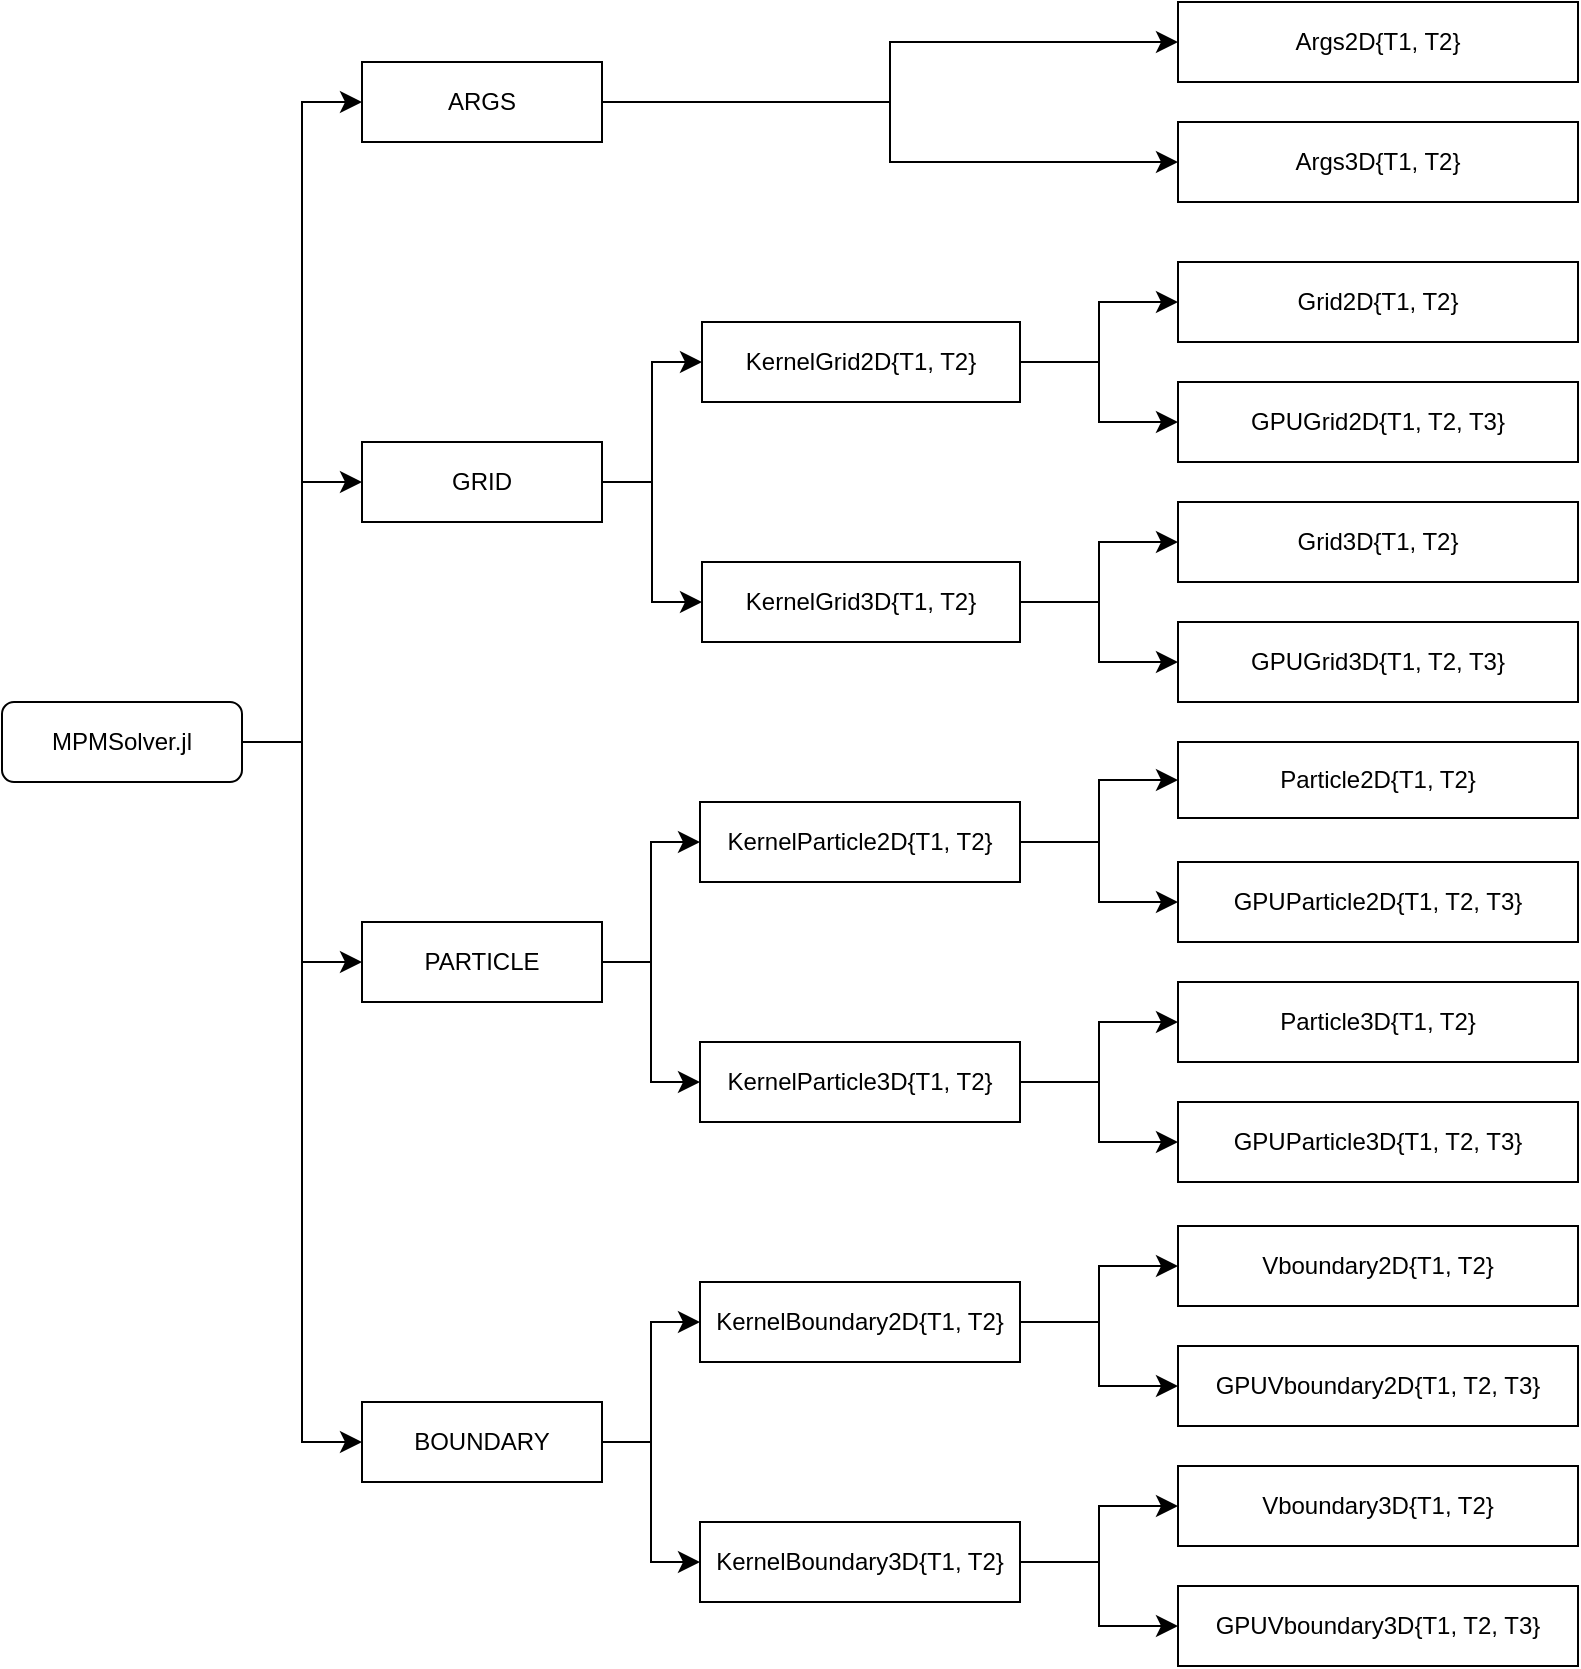 <mxfile>
    <diagram id="ewKzkrqI5QqIHSswgcGg" name="Page-1">
        <mxGraphModel dx="579" dy="1180" grid="1" gridSize="10" guides="1" tooltips="1" connect="1" arrows="1" fold="1" page="1" pageScale="1" pageWidth="850" pageHeight="1100" math="0" shadow="0">
            <root>
                <mxCell id="0"/>
                <mxCell id="1" parent="0"/>
                <mxCell id="2" value="ARGS" style="rounded=0;whiteSpace=wrap;html=1;" vertex="1" parent="1">
                    <mxGeometry x="200" y="140" width="120" height="40" as="geometry"/>
                </mxCell>
                <mxCell id="3" value="GRID" style="rounded=0;whiteSpace=wrap;html=1;" vertex="1" parent="1">
                    <mxGeometry x="200" y="330" width="120" height="40" as="geometry"/>
                </mxCell>
                <mxCell id="4" value="PARTICLE" style="rounded=0;whiteSpace=wrap;html=1;" vertex="1" parent="1">
                    <mxGeometry x="200" y="570" width="120" height="40" as="geometry"/>
                </mxCell>
                <mxCell id="5" value="BOUNDARY" style="rounded=0;whiteSpace=wrap;html=1;" vertex="1" parent="1">
                    <mxGeometry x="200" y="810" width="120" height="40" as="geometry"/>
                </mxCell>
                <mxCell id="6" value="MPMSolver.jl" style="rounded=1;whiteSpace=wrap;html=1;" vertex="1" parent="1">
                    <mxGeometry x="20" y="460" width="120" height="40" as="geometry"/>
                </mxCell>
                <mxCell id="9" value="" style="edgeStyle=elbowEdgeStyle;elbow=horizontal;endArrow=classic;html=1;curved=0;rounded=0;endSize=8;startSize=8;exitX=1;exitY=0.5;exitDx=0;exitDy=0;entryX=0;entryY=0.5;entryDx=0;entryDy=0;" edge="1" parent="1" source="6" target="2">
                    <mxGeometry width="50" height="50" relative="1" as="geometry">
                        <mxPoint x="320" y="500" as="sourcePoint"/>
                        <mxPoint x="370" y="450" as="targetPoint"/>
                    </mxGeometry>
                </mxCell>
                <mxCell id="10" value="" style="edgeStyle=elbowEdgeStyle;elbow=horizontal;endArrow=classic;html=1;curved=0;rounded=0;endSize=8;startSize=8;exitX=1;exitY=0.5;exitDx=0;exitDy=0;" edge="1" parent="1" source="6" target="3">
                    <mxGeometry width="50" height="50" relative="1" as="geometry">
                        <mxPoint x="150" y="300" as="sourcePoint"/>
                        <mxPoint x="210" y="180" as="targetPoint"/>
                    </mxGeometry>
                </mxCell>
                <mxCell id="11" value="" style="edgeStyle=elbowEdgeStyle;elbow=horizontal;endArrow=classic;html=1;curved=0;rounded=0;endSize=8;startSize=8;exitX=1;exitY=0.5;exitDx=0;exitDy=0;entryX=0;entryY=0.5;entryDx=0;entryDy=0;" edge="1" parent="1" source="6" target="4">
                    <mxGeometry width="50" height="50" relative="1" as="geometry">
                        <mxPoint x="160" y="310" as="sourcePoint"/>
                        <mxPoint x="220" y="190" as="targetPoint"/>
                    </mxGeometry>
                </mxCell>
                <mxCell id="12" value="" style="edgeStyle=elbowEdgeStyle;elbow=horizontal;endArrow=classic;html=1;curved=0;rounded=0;endSize=8;startSize=8;exitX=1;exitY=0.5;exitDx=0;exitDy=0;entryX=0;entryY=0.5;entryDx=0;entryDy=0;" edge="1" parent="1" source="6" target="5">
                    <mxGeometry width="50" height="50" relative="1" as="geometry">
                        <mxPoint x="170" y="320" as="sourcePoint"/>
                        <mxPoint x="230" y="200" as="targetPoint"/>
                    </mxGeometry>
                </mxCell>
                <mxCell id="13" value="Args2D{T1, T2}" style="rounded=0;whiteSpace=wrap;html=1;" vertex="1" parent="1">
                    <mxGeometry x="608" y="110" width="200" height="40" as="geometry"/>
                </mxCell>
                <mxCell id="14" value="Args3D{T1, T2}" style="rounded=0;whiteSpace=wrap;html=1;" vertex="1" parent="1">
                    <mxGeometry x="608" y="170" width="200" height="40" as="geometry"/>
                </mxCell>
                <mxCell id="18" value="Grid2D{T1, T2}" style="rounded=0;whiteSpace=wrap;html=1;" vertex="1" parent="1">
                    <mxGeometry x="608" y="240" width="200" height="40" as="geometry"/>
                </mxCell>
                <mxCell id="19" value="GPUParticle2D{T1, T2, T3}" style="rounded=0;whiteSpace=wrap;html=1;" vertex="1" parent="1">
                    <mxGeometry x="608" y="540" width="200" height="40" as="geometry"/>
                </mxCell>
                <mxCell id="20" value="Grid3D{T1, T2}" style="rounded=0;whiteSpace=wrap;html=1;" vertex="1" parent="1">
                    <mxGeometry x="608" y="360" width="200" height="40" as="geometry"/>
                </mxCell>
                <mxCell id="21" value="GPUGrid2D{T1, T2, T3}" style="rounded=0;whiteSpace=wrap;html=1;" vertex="1" parent="1">
                    <mxGeometry x="608" y="300" width="200" height="40" as="geometry"/>
                </mxCell>
                <mxCell id="28" value="GPUGrid3D{T1, T2, T3}" style="rounded=0;whiteSpace=wrap;html=1;" vertex="1" parent="1">
                    <mxGeometry x="608" y="420" width="200" height="40" as="geometry"/>
                </mxCell>
                <mxCell id="29" value="Particle3D{T1, T2}" style="rounded=0;whiteSpace=wrap;html=1;" vertex="1" parent="1">
                    <mxGeometry x="608" y="600" width="200" height="40" as="geometry"/>
                </mxCell>
                <mxCell id="30" value="Particle2D{T1, T2}" style="rounded=0;whiteSpace=wrap;html=1;" vertex="1" parent="1">
                    <mxGeometry x="608" y="480" width="200" height="38" as="geometry"/>
                </mxCell>
                <mxCell id="31" value="GPUParticle3D{T1, T2, T3}" style="rounded=0;whiteSpace=wrap;html=1;" vertex="1" parent="1">
                    <mxGeometry x="608" y="660" width="200" height="40" as="geometry"/>
                </mxCell>
                <mxCell id="37" value="Vboundary2D{T1, T2}" style="rounded=0;whiteSpace=wrap;html=1;" vertex="1" parent="1">
                    <mxGeometry x="608" y="722" width="200" height="40" as="geometry"/>
                </mxCell>
                <mxCell id="38" value="GPUVboundary2D{T1, T2, T3}" style="rounded=0;whiteSpace=wrap;html=1;" vertex="1" parent="1">
                    <mxGeometry x="608" y="782" width="200" height="40" as="geometry"/>
                </mxCell>
                <mxCell id="39" value="Vboundary3D{T1, T2}" style="rounded=0;whiteSpace=wrap;html=1;" vertex="1" parent="1">
                    <mxGeometry x="608" y="842" width="200" height="40" as="geometry"/>
                </mxCell>
                <mxCell id="40" value="GPUVboundary3D{T1, T2, T3}" style="rounded=0;whiteSpace=wrap;html=1;" vertex="1" parent="1">
                    <mxGeometry x="608" y="902" width="200" height="40" as="geometry"/>
                </mxCell>
                <mxCell id="78" value="KernelGrid3D{T1, T2}" style="rounded=0;whiteSpace=wrap;html=1;" vertex="1" parent="1">
                    <mxGeometry x="370" y="390" width="159" height="40" as="geometry"/>
                </mxCell>
                <mxCell id="80" value="" style="edgeStyle=elbowEdgeStyle;elbow=horizontal;endArrow=classic;html=1;curved=0;rounded=0;endSize=8;startSize=8;exitX=1;exitY=0.5;exitDx=0;exitDy=0;entryX=0;entryY=0.5;entryDx=0;entryDy=0;" edge="1" parent="1" source="94" target="18">
                    <mxGeometry width="50" height="50" relative="1" as="geometry">
                        <mxPoint x="490" y="270" as="sourcePoint"/>
                        <mxPoint x="590" y="330" as="targetPoint"/>
                    </mxGeometry>
                </mxCell>
                <mxCell id="86" value="" style="edgeStyle=elbowEdgeStyle;elbow=horizontal;endArrow=classic;html=1;curved=0;rounded=0;endSize=8;startSize=8;exitX=1;exitY=0.5;exitDx=0;exitDy=0;entryX=0;entryY=0.5;entryDx=0;entryDy=0;" edge="1" parent="1" source="2" target="13">
                    <mxGeometry width="50" height="50" relative="1" as="geometry">
                        <mxPoint x="330" y="220" as="sourcePoint"/>
                        <mxPoint x="380" y="170" as="targetPoint"/>
                    </mxGeometry>
                </mxCell>
                <mxCell id="88" value="" style="edgeStyle=elbowEdgeStyle;elbow=horizontal;endArrow=classic;html=1;curved=0;rounded=0;endSize=8;startSize=8;exitX=1;exitY=0.5;exitDx=0;exitDy=0;entryX=0;entryY=0.5;entryDx=0;entryDy=0;" edge="1" parent="1" source="2" target="14">
                    <mxGeometry width="50" height="50" relative="1" as="geometry">
                        <mxPoint x="330" y="180" as="sourcePoint"/>
                        <mxPoint x="550" y="155" as="targetPoint"/>
                    </mxGeometry>
                </mxCell>
                <mxCell id="90" value="" style="edgeStyle=elbowEdgeStyle;elbow=horizontal;endArrow=classic;html=1;curved=0;rounded=0;endSize=8;startSize=8;exitX=1;exitY=0.5;exitDx=0;exitDy=0;entryX=0;entryY=0.5;entryDx=0;entryDy=0;" edge="1" parent="1" source="3" target="94">
                    <mxGeometry width="50" height="50" relative="1" as="geometry">
                        <mxPoint x="429" y="460" as="sourcePoint"/>
                        <mxPoint x="370" y="270" as="targetPoint"/>
                    </mxGeometry>
                </mxCell>
                <mxCell id="91" value="" style="edgeStyle=elbowEdgeStyle;elbow=horizontal;endArrow=classic;html=1;curved=0;rounded=0;endSize=8;startSize=8;exitX=1;exitY=0.5;exitDx=0;exitDy=0;entryX=0;entryY=0.5;entryDx=0;entryDy=0;" edge="1" parent="1" source="3" target="78">
                    <mxGeometry width="50" height="50" relative="1" as="geometry">
                        <mxPoint x="330.0" y="360" as="sourcePoint"/>
                        <mxPoint x="380.0" y="280" as="targetPoint"/>
                    </mxGeometry>
                </mxCell>
                <mxCell id="93" value="KernelParticle3D{T1, T2}" style="rounded=0;whiteSpace=wrap;html=1;" vertex="1" parent="1">
                    <mxGeometry x="369" y="630" width="160" height="40" as="geometry"/>
                </mxCell>
                <mxCell id="94" value="KernelGrid2D{T1, T2}" style="rounded=0;whiteSpace=wrap;html=1;" vertex="1" parent="1">
                    <mxGeometry x="370" y="270" width="159" height="40" as="geometry"/>
                </mxCell>
                <mxCell id="95" value="KernelBoundary2D{T1, T2}" style="rounded=0;whiteSpace=wrap;html=1;" vertex="1" parent="1">
                    <mxGeometry x="369" y="750" width="160" height="40" as="geometry"/>
                </mxCell>
                <mxCell id="96" value="KernelParticle2D{T1, T2}" style="rounded=0;whiteSpace=wrap;html=1;" vertex="1" parent="1">
                    <mxGeometry x="369" y="510" width="160" height="40" as="geometry"/>
                </mxCell>
                <mxCell id="99" value="" style="edgeStyle=elbowEdgeStyle;elbow=horizontal;endArrow=classic;html=1;curved=0;rounded=0;endSize=8;startSize=8;exitX=1;exitY=0.5;exitDx=0;exitDy=0;entryX=0;entryY=0.5;entryDx=0;entryDy=0;" edge="1" parent="1" source="94" target="21">
                    <mxGeometry width="50" height="50" relative="1" as="geometry">
                        <mxPoint x="500" y="310" as="sourcePoint"/>
                        <mxPoint x="550" y="280" as="targetPoint"/>
                    </mxGeometry>
                </mxCell>
                <mxCell id="100" value="" style="edgeStyle=elbowEdgeStyle;elbow=horizontal;endArrow=classic;html=1;curved=0;rounded=0;endSize=8;startSize=8;exitX=1;exitY=0.5;exitDx=0;exitDy=0;entryX=0;entryY=0.5;entryDx=0;entryDy=0;" edge="1" parent="1" source="78" target="20">
                    <mxGeometry width="50" height="50" relative="1" as="geometry">
                        <mxPoint x="500" y="300" as="sourcePoint"/>
                        <mxPoint x="549" y="270" as="targetPoint"/>
                    </mxGeometry>
                </mxCell>
                <mxCell id="101" value="" style="edgeStyle=elbowEdgeStyle;elbow=horizontal;endArrow=classic;html=1;curved=0;rounded=0;endSize=8;startSize=8;exitX=1;exitY=0.5;exitDx=0;exitDy=0;entryX=0;entryY=0.5;entryDx=0;entryDy=0;" edge="1" parent="1" source="78" target="28">
                    <mxGeometry width="50" height="50" relative="1" as="geometry">
                        <mxPoint x="510" y="310" as="sourcePoint"/>
                        <mxPoint x="559" y="280" as="targetPoint"/>
                    </mxGeometry>
                </mxCell>
                <mxCell id="102" value="" style="edgeStyle=elbowEdgeStyle;elbow=horizontal;endArrow=classic;html=1;curved=0;rounded=0;endSize=8;startSize=8;exitX=1;exitY=0.5;exitDx=0;exitDy=0;entryX=0;entryY=0.5;entryDx=0;entryDy=0;" edge="1" parent="1" source="96" target="30">
                    <mxGeometry width="50" height="50" relative="1" as="geometry">
                        <mxPoint x="519.0" y="420.0" as="sourcePoint"/>
                        <mxPoint x="589.0" y="450.0" as="targetPoint"/>
                    </mxGeometry>
                </mxCell>
                <mxCell id="103" value="" style="edgeStyle=elbowEdgeStyle;elbow=horizontal;endArrow=classic;html=1;curved=0;rounded=0;endSize=8;startSize=8;exitX=1;exitY=0.5;exitDx=0;exitDy=0;entryX=0;entryY=0.5;entryDx=0;entryDy=0;" edge="1" parent="1" source="96" target="19">
                    <mxGeometry width="50" height="50" relative="1" as="geometry">
                        <mxPoint x="529.0" y="430.0" as="sourcePoint"/>
                        <mxPoint x="599.0" y="460.0" as="targetPoint"/>
                    </mxGeometry>
                </mxCell>
                <mxCell id="104" value="" style="edgeStyle=elbowEdgeStyle;elbow=horizontal;endArrow=classic;html=1;curved=0;rounded=0;endSize=8;startSize=8;exitX=1;exitY=0.5;exitDx=0;exitDy=0;entryX=0;entryY=0.5;entryDx=0;entryDy=0;" edge="1" parent="1" source="93" target="29">
                    <mxGeometry width="50" height="50" relative="1" as="geometry">
                        <mxPoint x="519" y="540" as="sourcePoint"/>
                        <mxPoint x="589" y="570" as="targetPoint"/>
                    </mxGeometry>
                </mxCell>
                <mxCell id="105" value="" style="edgeStyle=elbowEdgeStyle;elbow=horizontal;endArrow=classic;html=1;curved=0;rounded=0;endSize=8;startSize=8;exitX=1;exitY=0.5;exitDx=0;exitDy=0;entryX=0;entryY=0.5;entryDx=0;entryDy=0;" edge="1" parent="1" source="93" target="31">
                    <mxGeometry width="50" height="50" relative="1" as="geometry">
                        <mxPoint x="529" y="550" as="sourcePoint"/>
                        <mxPoint x="599" y="580" as="targetPoint"/>
                    </mxGeometry>
                </mxCell>
                <mxCell id="106" value="" style="edgeStyle=elbowEdgeStyle;elbow=horizontal;endArrow=classic;html=1;curved=0;rounded=0;endSize=8;startSize=8;exitX=1;exitY=0.5;exitDx=0;exitDy=0;entryX=0;entryY=0.5;entryDx=0;entryDy=0;" edge="1" parent="1" source="4" target="96">
                    <mxGeometry width="50" height="50" relative="1" as="geometry">
                        <mxPoint x="539" y="560" as="sourcePoint"/>
                        <mxPoint x="609" y="590" as="targetPoint"/>
                    </mxGeometry>
                </mxCell>
                <mxCell id="107" value="" style="edgeStyle=elbowEdgeStyle;elbow=horizontal;endArrow=classic;html=1;curved=0;rounded=0;endSize=8;startSize=8;exitX=1;exitY=0.5;exitDx=0;exitDy=0;entryX=0;entryY=0.5;entryDx=0;entryDy=0;" edge="1" parent="1" source="4" target="93">
                    <mxGeometry width="50" height="50" relative="1" as="geometry">
                        <mxPoint x="549" y="570" as="sourcePoint"/>
                        <mxPoint x="619" y="600" as="targetPoint"/>
                    </mxGeometry>
                </mxCell>
                <mxCell id="108" value="KernelBoundary3D{T1, T2}" style="rounded=0;whiteSpace=wrap;html=1;" vertex="1" parent="1">
                    <mxGeometry x="369" y="870" width="160" height="40" as="geometry"/>
                </mxCell>
                <mxCell id="109" value="" style="edgeStyle=elbowEdgeStyle;elbow=horizontal;endArrow=classic;html=1;curved=0;rounded=0;endSize=8;startSize=8;exitX=1;exitY=0.5;exitDx=0;exitDy=0;entryX=0;entryY=0.5;entryDx=0;entryDy=0;" edge="1" parent="1" source="95" target="37">
                    <mxGeometry width="50" height="50" relative="1" as="geometry">
                        <mxPoint x="539" y="660.0" as="sourcePoint"/>
                        <mxPoint x="639" y="630.0" as="targetPoint"/>
                    </mxGeometry>
                </mxCell>
                <mxCell id="110" value="" style="edgeStyle=elbowEdgeStyle;elbow=horizontal;endArrow=classic;html=1;curved=0;rounded=0;endSize=8;startSize=8;exitX=1;exitY=0.5;exitDx=0;exitDy=0;entryX=0;entryY=0.5;entryDx=0;entryDy=0;" edge="1" parent="1" source="95" target="38">
                    <mxGeometry width="50" height="50" relative="1" as="geometry">
                        <mxPoint x="549" y="670.0" as="sourcePoint"/>
                        <mxPoint x="649" y="640.0" as="targetPoint"/>
                    </mxGeometry>
                </mxCell>
                <mxCell id="111" value="" style="edgeStyle=elbowEdgeStyle;elbow=horizontal;endArrow=classic;html=1;curved=0;rounded=0;endSize=8;startSize=8;exitX=1;exitY=0.5;exitDx=0;exitDy=0;entryX=0;entryY=0.5;entryDx=0;entryDy=0;" edge="1" parent="1" source="108" target="39">
                    <mxGeometry width="50" height="50" relative="1" as="geometry">
                        <mxPoint x="559" y="680.0" as="sourcePoint"/>
                        <mxPoint x="659" y="650.0" as="targetPoint"/>
                    </mxGeometry>
                </mxCell>
                <mxCell id="112" value="" style="edgeStyle=elbowEdgeStyle;elbow=horizontal;endArrow=classic;html=1;curved=0;rounded=0;endSize=8;startSize=8;exitX=1;exitY=0.5;exitDx=0;exitDy=0;entryX=0;entryY=0.5;entryDx=0;entryDy=0;" edge="1" parent="1" source="108" target="40">
                    <mxGeometry width="50" height="50" relative="1" as="geometry">
                        <mxPoint x="569" y="690.0" as="sourcePoint"/>
                        <mxPoint x="669" y="660.0" as="targetPoint"/>
                    </mxGeometry>
                </mxCell>
                <mxCell id="113" value="" style="edgeStyle=elbowEdgeStyle;elbow=horizontal;endArrow=classic;html=1;curved=0;rounded=0;endSize=8;startSize=8;exitX=1;exitY=0.5;exitDx=0;exitDy=0;entryX=0;entryY=0.5;entryDx=0;entryDy=0;" edge="1" parent="1" source="5" target="95">
                    <mxGeometry width="50" height="50" relative="1" as="geometry">
                        <mxPoint x="330.0" y="600" as="sourcePoint"/>
                        <mxPoint x="379" y="660.0" as="targetPoint"/>
                    </mxGeometry>
                </mxCell>
                <mxCell id="114" value="" style="edgeStyle=elbowEdgeStyle;elbow=horizontal;endArrow=classic;html=1;curved=0;rounded=0;endSize=8;startSize=8;exitX=1;exitY=0.5;exitDx=0;exitDy=0;entryX=0;entryY=0.5;entryDx=0;entryDy=0;" edge="1" parent="1" source="5" target="108">
                    <mxGeometry width="50" height="50" relative="1" as="geometry">
                        <mxPoint x="340.0" y="610" as="sourcePoint"/>
                        <mxPoint x="389" y="670.0" as="targetPoint"/>
                    </mxGeometry>
                </mxCell>
            </root>
        </mxGraphModel>
    </diagram>
</mxfile>